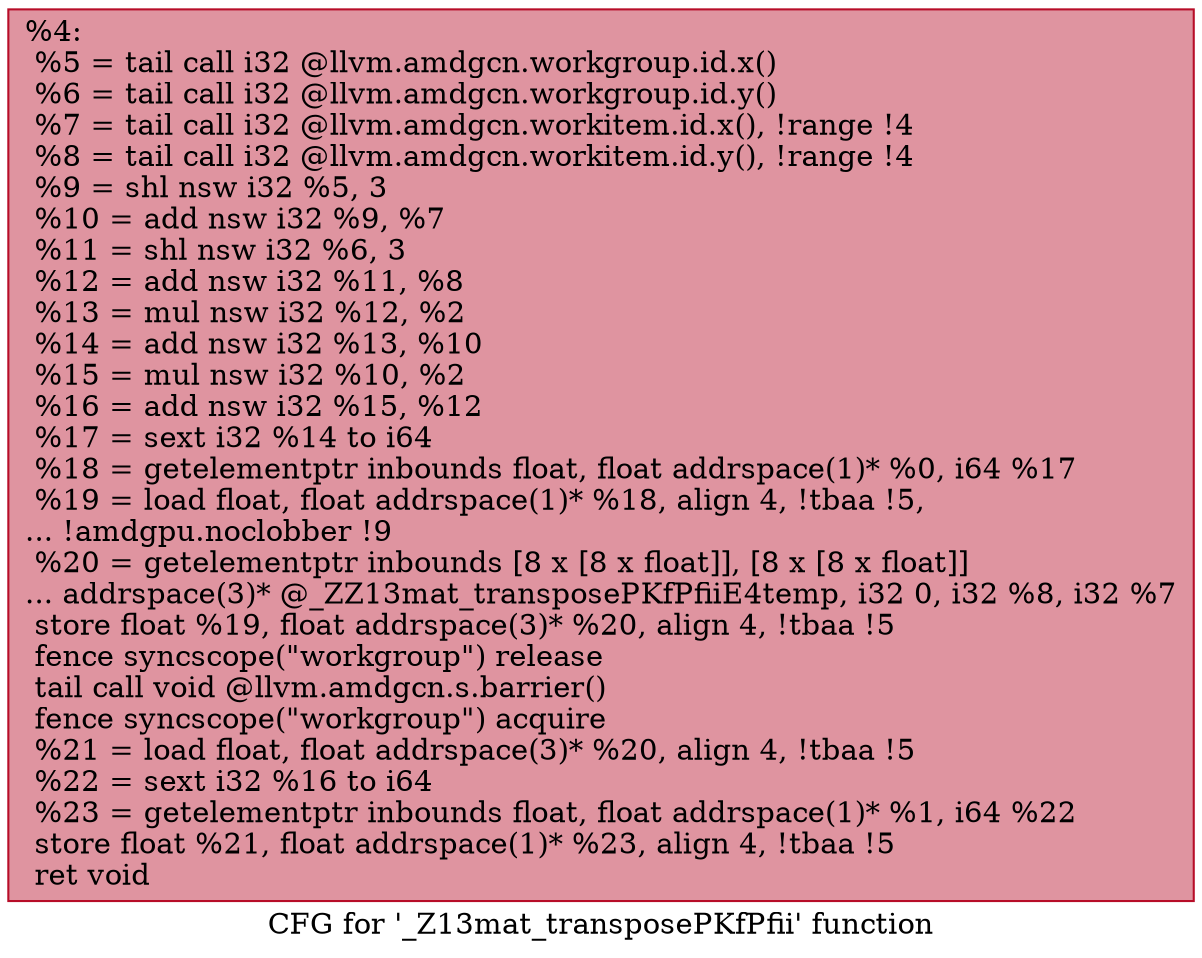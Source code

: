 digraph "CFG for '_Z13mat_transposePKfPfii' function" {
	label="CFG for '_Z13mat_transposePKfPfii' function";

	Node0x61f0d60 [shape=record,color="#b70d28ff", style=filled, fillcolor="#b70d2870",label="{%4:\l  %5 = tail call i32 @llvm.amdgcn.workgroup.id.x()\l  %6 = tail call i32 @llvm.amdgcn.workgroup.id.y()\l  %7 = tail call i32 @llvm.amdgcn.workitem.id.x(), !range !4\l  %8 = tail call i32 @llvm.amdgcn.workitem.id.y(), !range !4\l  %9 = shl nsw i32 %5, 3\l  %10 = add nsw i32 %9, %7\l  %11 = shl nsw i32 %6, 3\l  %12 = add nsw i32 %11, %8\l  %13 = mul nsw i32 %12, %2\l  %14 = add nsw i32 %13, %10\l  %15 = mul nsw i32 %10, %2\l  %16 = add nsw i32 %15, %12\l  %17 = sext i32 %14 to i64\l  %18 = getelementptr inbounds float, float addrspace(1)* %0, i64 %17\l  %19 = load float, float addrspace(1)* %18, align 4, !tbaa !5,\l... !amdgpu.noclobber !9\l  %20 = getelementptr inbounds [8 x [8 x float]], [8 x [8 x float]]\l... addrspace(3)* @_ZZ13mat_transposePKfPfiiE4temp, i32 0, i32 %8, i32 %7\l  store float %19, float addrspace(3)* %20, align 4, !tbaa !5\l  fence syncscope(\"workgroup\") release\l  tail call void @llvm.amdgcn.s.barrier()\l  fence syncscope(\"workgroup\") acquire\l  %21 = load float, float addrspace(3)* %20, align 4, !tbaa !5\l  %22 = sext i32 %16 to i64\l  %23 = getelementptr inbounds float, float addrspace(1)* %1, i64 %22\l  store float %21, float addrspace(1)* %23, align 4, !tbaa !5\l  ret void\l}"];
}
